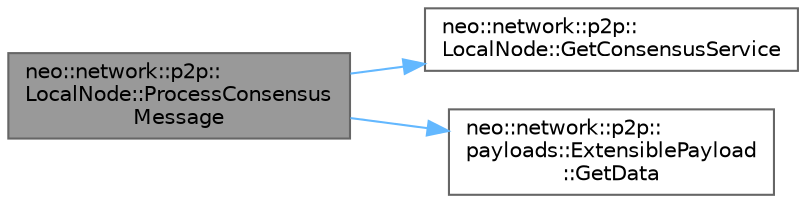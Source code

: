 digraph "neo::network::p2p::LocalNode::ProcessConsensusMessage"
{
 // LATEX_PDF_SIZE
  bgcolor="transparent";
  edge [fontname=Helvetica,fontsize=10,labelfontname=Helvetica,labelfontsize=10];
  node [fontname=Helvetica,fontsize=10,shape=box,height=0.2,width=0.4];
  rankdir="LR";
  Node1 [id="Node000001",label="neo::network::p2p::\lLocalNode::ProcessConsensus\lMessage",height=0.2,width=0.4,color="gray40", fillcolor="grey60", style="filled", fontcolor="black",tooltip="Process consensus and state service messages."];
  Node1 -> Node2 [id="edge1_Node000001_Node000002",color="steelblue1",style="solid",tooltip=" "];
  Node2 [id="Node000002",label="neo::network::p2p::\lLocalNode::GetConsensusService",height=0.2,width=0.4,color="grey40", fillcolor="white", style="filled",URL="$classneo_1_1network_1_1p2p_1_1_local_node.html#ac3131de467f07275dc4f8cd92c4b0393",tooltip="Get consensus and state services."];
  Node1 -> Node3 [id="edge2_Node000001_Node000003",color="steelblue1",style="solid",tooltip=" "];
  Node3 [id="Node000003",label="neo::network::p2p::\lpayloads::ExtensiblePayload\l::GetData",height=0.2,width=0.4,color="grey40", fillcolor="white", style="filled",URL="$classneo_1_1network_1_1p2p_1_1payloads_1_1_extensible_payload.html#abec09b204fb7430792048b230e8c9625",tooltip="Gets the payload data."];
}
